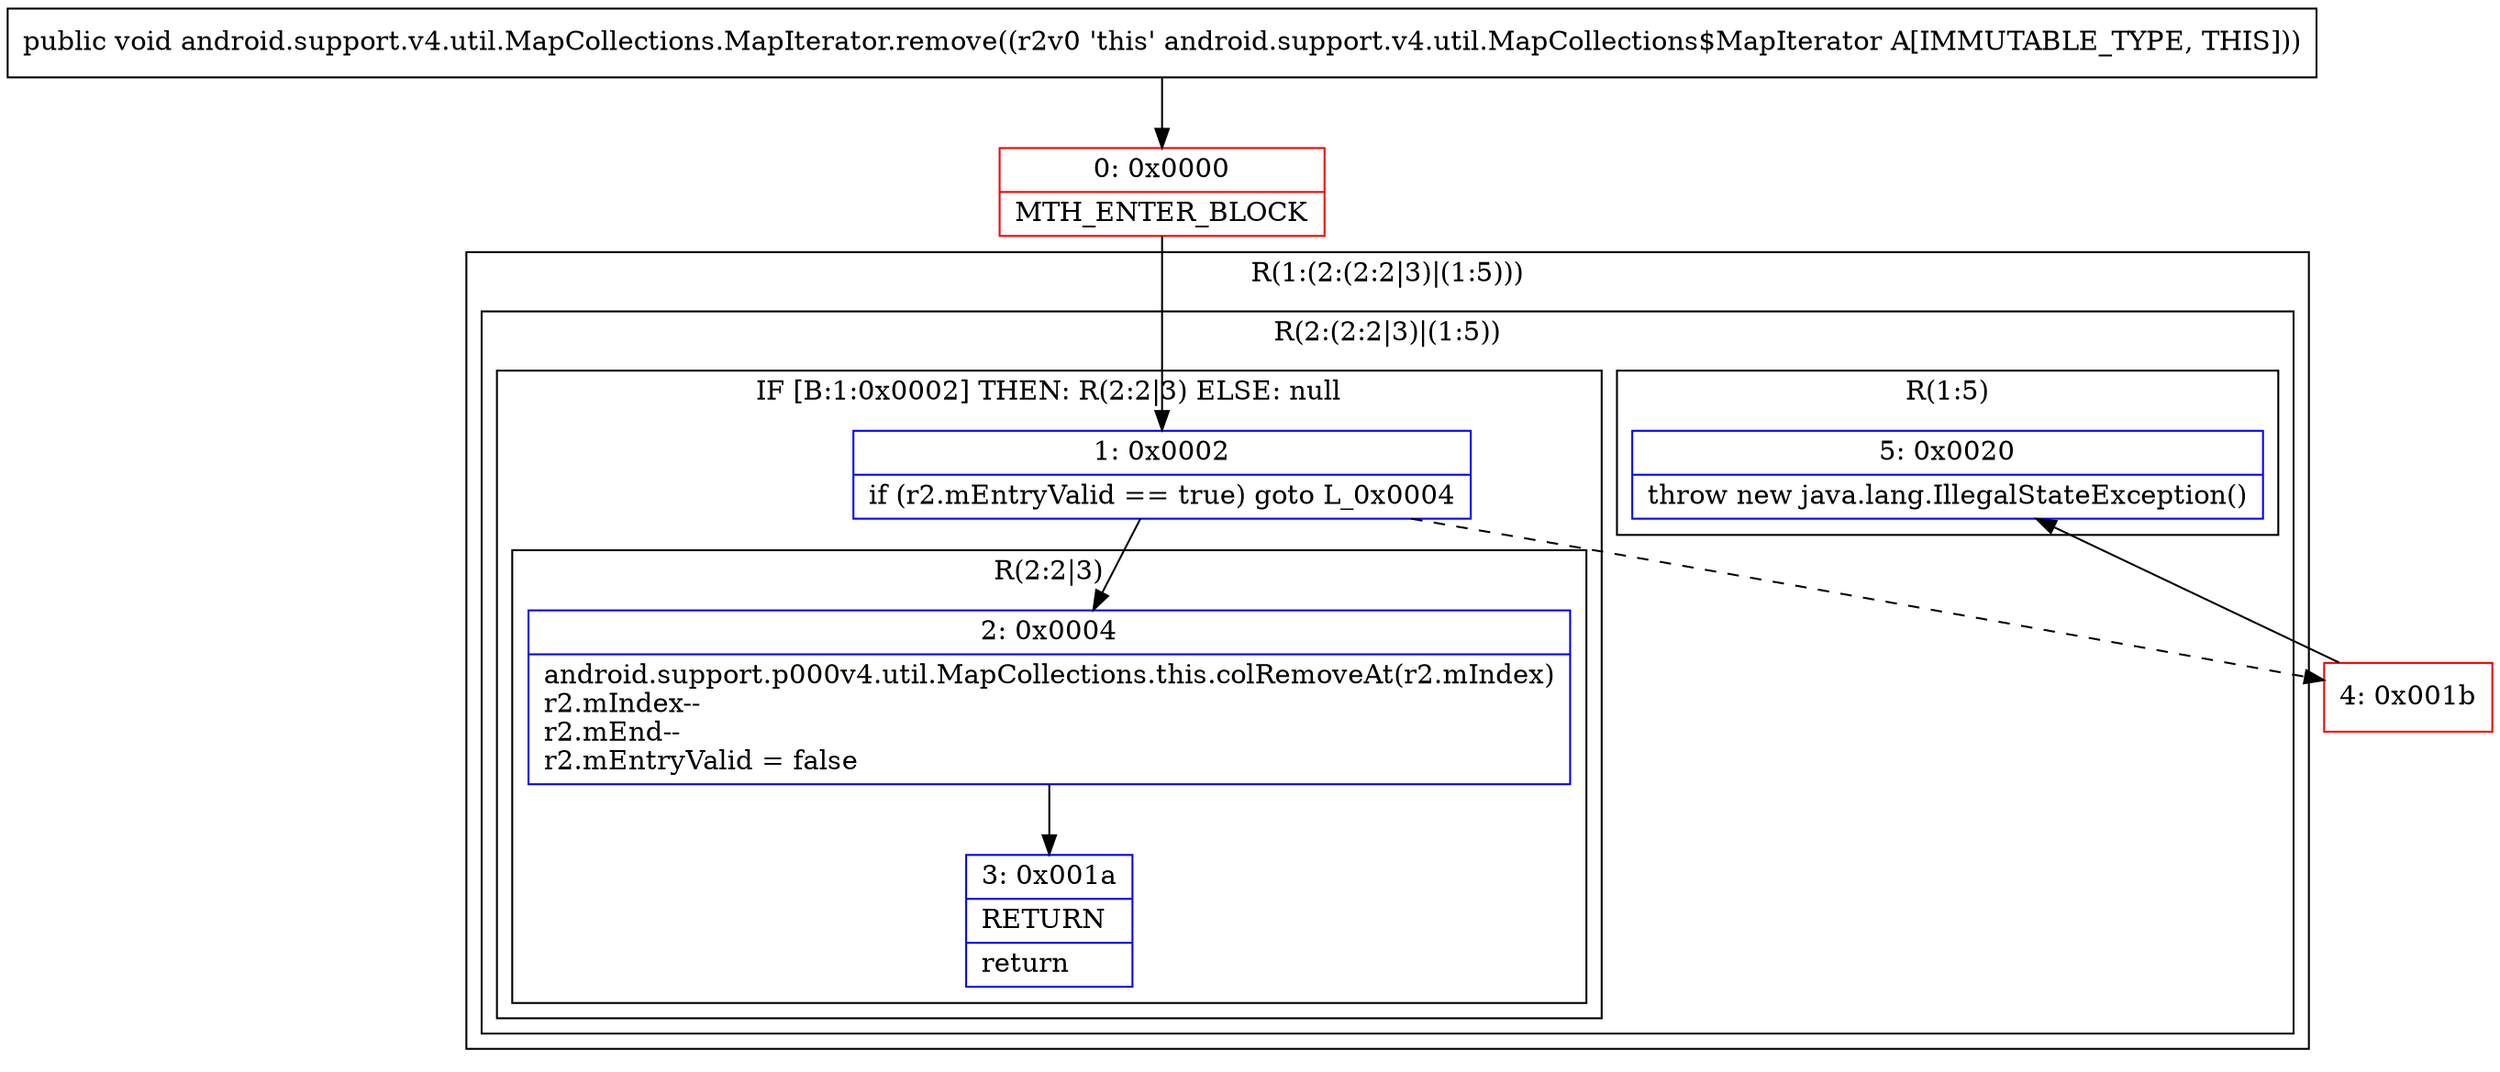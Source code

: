 digraph "CFG forandroid.support.v4.util.MapCollections.MapIterator.remove()V" {
subgraph cluster_Region_786044409 {
label = "R(1:(2:(2:2|3)|(1:5)))";
node [shape=record,color=blue];
subgraph cluster_Region_356737145 {
label = "R(2:(2:2|3)|(1:5))";
node [shape=record,color=blue];
subgraph cluster_IfRegion_141612050 {
label = "IF [B:1:0x0002] THEN: R(2:2|3) ELSE: null";
node [shape=record,color=blue];
Node_1 [shape=record,label="{1\:\ 0x0002|if (r2.mEntryValid == true) goto L_0x0004\l}"];
subgraph cluster_Region_1721435349 {
label = "R(2:2|3)";
node [shape=record,color=blue];
Node_2 [shape=record,label="{2\:\ 0x0004|android.support.p000v4.util.MapCollections.this.colRemoveAt(r2.mIndex)\lr2.mIndex\-\-\lr2.mEnd\-\-\lr2.mEntryValid = false\l}"];
Node_3 [shape=record,label="{3\:\ 0x001a|RETURN\l|return\l}"];
}
}
subgraph cluster_Region_403742754 {
label = "R(1:5)";
node [shape=record,color=blue];
Node_5 [shape=record,label="{5\:\ 0x0020|throw new java.lang.IllegalStateException()\l}"];
}
}
}
Node_0 [shape=record,color=red,label="{0\:\ 0x0000|MTH_ENTER_BLOCK\l}"];
Node_4 [shape=record,color=red,label="{4\:\ 0x001b}"];
MethodNode[shape=record,label="{public void android.support.v4.util.MapCollections.MapIterator.remove((r2v0 'this' android.support.v4.util.MapCollections$MapIterator A[IMMUTABLE_TYPE, THIS])) }"];
MethodNode -> Node_0;
Node_1 -> Node_2;
Node_1 -> Node_4[style=dashed];
Node_2 -> Node_3;
Node_0 -> Node_1;
Node_4 -> Node_5;
}

